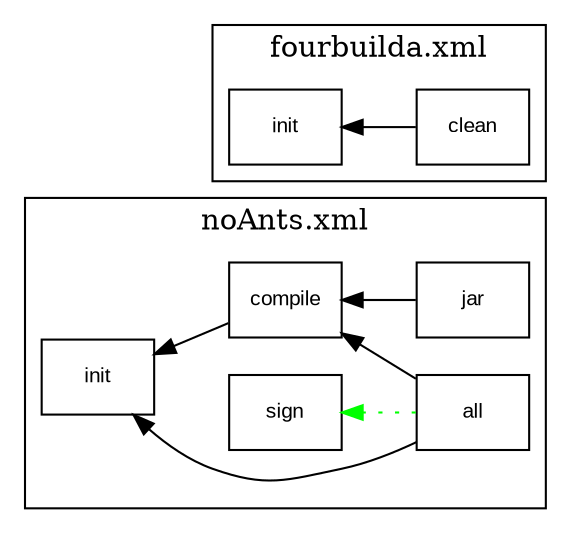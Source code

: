 digraph G {
node [shape=box,fontname="Arial",fontsize="10"];
edge [fontname="Arial",fontsize="8"];
rankdir=RL;

concentrate=true;
	subgraph cluster_0 {
		label="noAnts.xml"
		_Users_douglas_bullard_Documents_JavaStuff_Google_Code_AntScriptVisualizer_Google_gradleTrunk_build_resources_test_SimpleBuild_noAnts_TARGET_compile [label="compile" shape=box color=black ];
		_Users_douglas_bullard_Documents_JavaStuff_Google_Code_AntScriptVisualizer_Google_gradleTrunk_build_resources_test_SimpleBuild_noAnts_TARGET_init [label="init" shape=box color=black ];
		_Users_douglas_bullard_Documents_JavaStuff_Google_Code_AntScriptVisualizer_Google_gradleTrunk_build_resources_test_SimpleBuild_noAnts_TARGET_jar [label="jar" shape=box color=black ];
		_Users_douglas_bullard_Documents_JavaStuff_Google_Code_AntScriptVisualizer_Google_gradleTrunk_build_resources_test_SimpleBuild_noAnts_TARGET_all [label="all" shape=box color=black ];
		_Users_douglas_bullard_Documents_JavaStuff_Google_Code_AntScriptVisualizer_Google_gradleTrunk_build_resources_test_SimpleBuild_noAnts_TARGET_sign [label="sign" shape=box color=black ];
	}
	subgraph cluster_1 {
		label="fourbuilda.xml"
		_Users_douglas_bullard_Documents_JavaStuff_Google_Code_AntScriptVisualizer_Google_gradleTrunk_build_resources_test_SimpleBuild_fourbuilda_TARGET_init [label="init" shape=box color=black ];
		_Users_douglas_bullard_Documents_JavaStuff_Google_Code_AntScriptVisualizer_Google_gradleTrunk_build_resources_test_SimpleBuild_fourbuilda_TARGET_clean [label="clean" shape=box color=black ];
	}
		_Users_douglas_bullard_Documents_JavaStuff_Google_Code_AntScriptVisualizer_Google_gradleTrunk_build_resources_test_SimpleBuild_noAnts_TARGET_compile -> _Users_douglas_bullard_Documents_JavaStuff_Google_Code_AntScriptVisualizer_Google_gradleTrunk_build_resources_test_SimpleBuild_noAnts_TARGET_init;
		_Users_douglas_bullard_Documents_JavaStuff_Google_Code_AntScriptVisualizer_Google_gradleTrunk_build_resources_test_SimpleBuild_noAnts_TARGET_all -> _Users_douglas_bullard_Documents_JavaStuff_Google_Code_AntScriptVisualizer_Google_gradleTrunk_build_resources_test_SimpleBuild_noAnts_TARGET_sign[color=green,style=dotted];
		_Users_douglas_bullard_Documents_JavaStuff_Google_Code_AntScriptVisualizer_Google_gradleTrunk_build_resources_test_SimpleBuild_fourbuilda_TARGET_clean -> _Users_douglas_bullard_Documents_JavaStuff_Google_Code_AntScriptVisualizer_Google_gradleTrunk_build_resources_test_SimpleBuild_fourbuilda_TARGET_init;
		_Users_douglas_bullard_Documents_JavaStuff_Google_Code_AntScriptVisualizer_Google_gradleTrunk_build_resources_test_SimpleBuild_noAnts_TARGET_all -> _Users_douglas_bullard_Documents_JavaStuff_Google_Code_AntScriptVisualizer_Google_gradleTrunk_build_resources_test_SimpleBuild_noAnts_TARGET_init;
		_Users_douglas_bullard_Documents_JavaStuff_Google_Code_AntScriptVisualizer_Google_gradleTrunk_build_resources_test_SimpleBuild_noAnts_TARGET_all -> _Users_douglas_bullard_Documents_JavaStuff_Google_Code_AntScriptVisualizer_Google_gradleTrunk_build_resources_test_SimpleBuild_noAnts_TARGET_compile;
		_Users_douglas_bullard_Documents_JavaStuff_Google_Code_AntScriptVisualizer_Google_gradleTrunk_build_resources_test_SimpleBuild_noAnts_TARGET_jar -> _Users_douglas_bullard_Documents_JavaStuff_Google_Code_AntScriptVisualizer_Google_gradleTrunk_build_resources_test_SimpleBuild_noAnts_TARGET_compile;
}